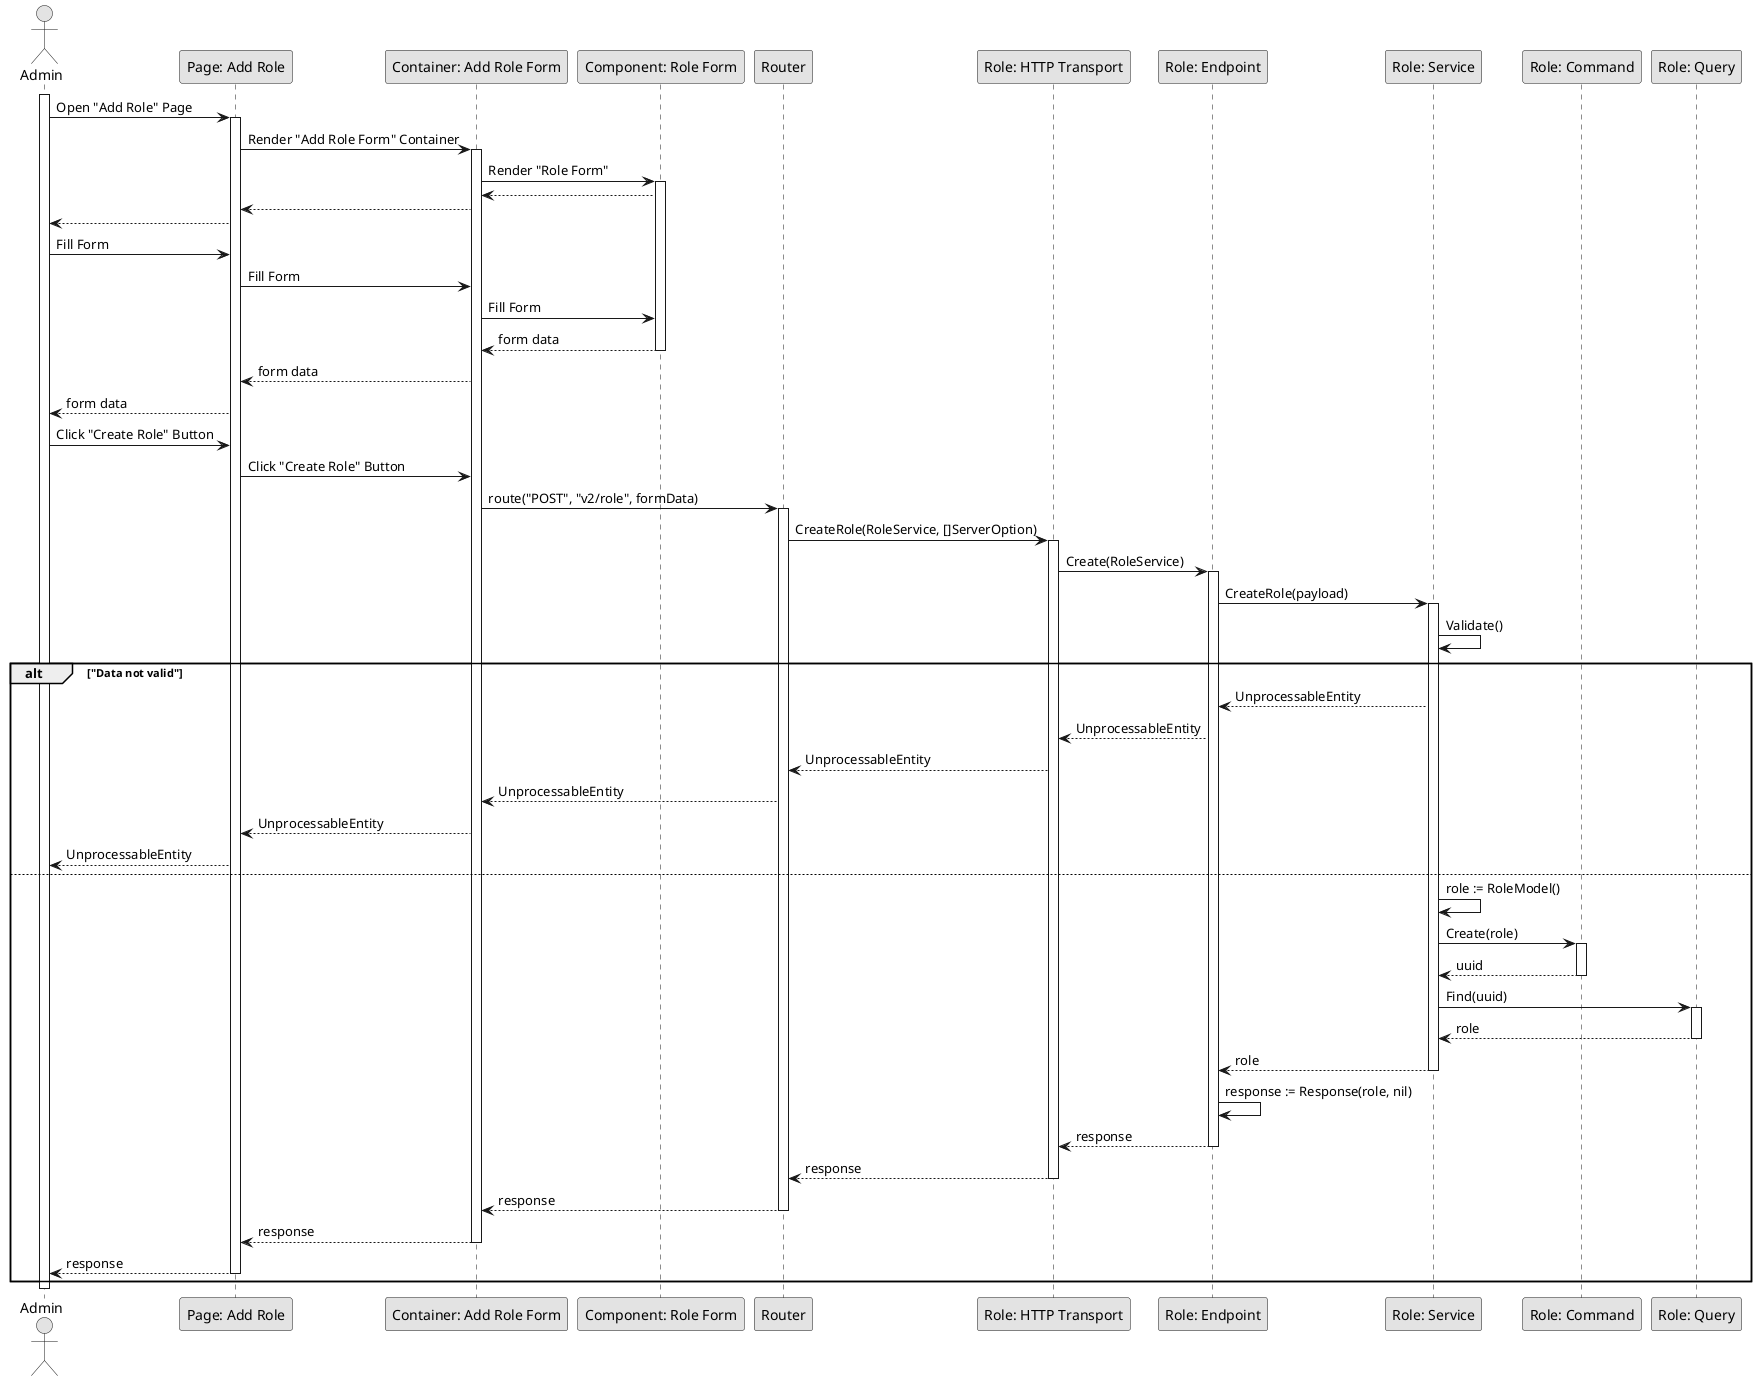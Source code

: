 @startuml CreateRole

skinparam Monochrome true
skinparam Shadowing false

actor Admin
participant "Page: Add Role" as AddRolePage
participant "Container: Add Role Form" as AddRoleFormContainer
participant "Component: Role Form" as RoleForm
participant "Router" as Router
participant "Role: HTTP Transport" as RoleHTTPTransport
participant "Role: Endpoint" as RoleEndpoint
participant "Role: Service" as RoleService
participant "Role: Command" as RoleCommand
participant "Role: Query" as RoleQuery

activate Admin

Admin->AddRolePage: Open "Add Role" Page
activate AddRolePage
AddRolePage->AddRoleFormContainer: Render "Add Role Form" Container
activate AddRoleFormContainer
AddRoleFormContainer->RoleForm: Render "Role Form"
activate RoleForm
RoleForm-->AddRoleFormContainer
AddRoleFormContainer-->AddRolePage
AddRolePage-->Admin

Admin->AddRolePage: Fill Form
AddRolePage->AddRoleFormContainer: Fill Form
AddRoleFormContainer->RoleForm: Fill Form
RoleForm-->AddRoleFormContainer: form data
deactivate RoleForm
AddRoleFormContainer-->AddRolePage: form data
AddRolePage-->Admin: form data

Admin->AddRolePage: Click "Create Role" Button
AddRolePage->AddRoleFormContainer: Click "Create Role" Button
AddRoleFormContainer->Router: route("POST", "v2/role", formData)
activate Router
Router->RoleHTTPTransport: CreateRole(RoleService, []ServerOption)
activate RoleHTTPTransport
RoleHTTPTransport->RoleEndpoint: Create(RoleService)
activate RoleEndpoint
RoleEndpoint->RoleService: CreateRole(payload)
activate RoleService
RoleService->RoleService: Validate()

alt "Data not valid"
    RoleService-->RoleEndpoint: UnprocessableEntity
    RoleEndpoint-->RoleHTTPTransport: UnprocessableEntity
    RoleHTTPTransport-->Router: UnprocessableEntity
    Router-->AddRoleFormContainer: UnprocessableEntity
    AddRoleFormContainer-->AddRolePage: UnprocessableEntity
    AddRolePage-->Admin: UnprocessableEntity
else
    RoleService->RoleService: role := RoleModel()
    RoleService->RoleCommand: Create(role)
    activate RoleCommand
    RoleCommand-->RoleService: uuid
    deactivate RoleCommand
    RoleService->RoleQuery: Find(uuid)
    activate RoleQuery
    RoleQuery-->RoleService: role
    deactivate RoleQuery
    RoleService-->RoleEndpoint: role
    deactivate RoleService
    RoleEndpoint->RoleEndpoint: response := Response(role, nil)
    RoleEndpoint-->RoleHTTPTransport: response
    deactivate RoleEndpoint
    RoleHTTPTransport-->Router: response
    deactivate RoleHTTPTransport
    Router-->AddRoleFormContainer: response
    deactivate Router
    AddRoleFormContainer-->AddRolePage: response
    deactivate AddRoleFormContainer
    AddRolePage-->Admin: response
    deactivate AddRolePage
end

deactivate Admin

@enduml
